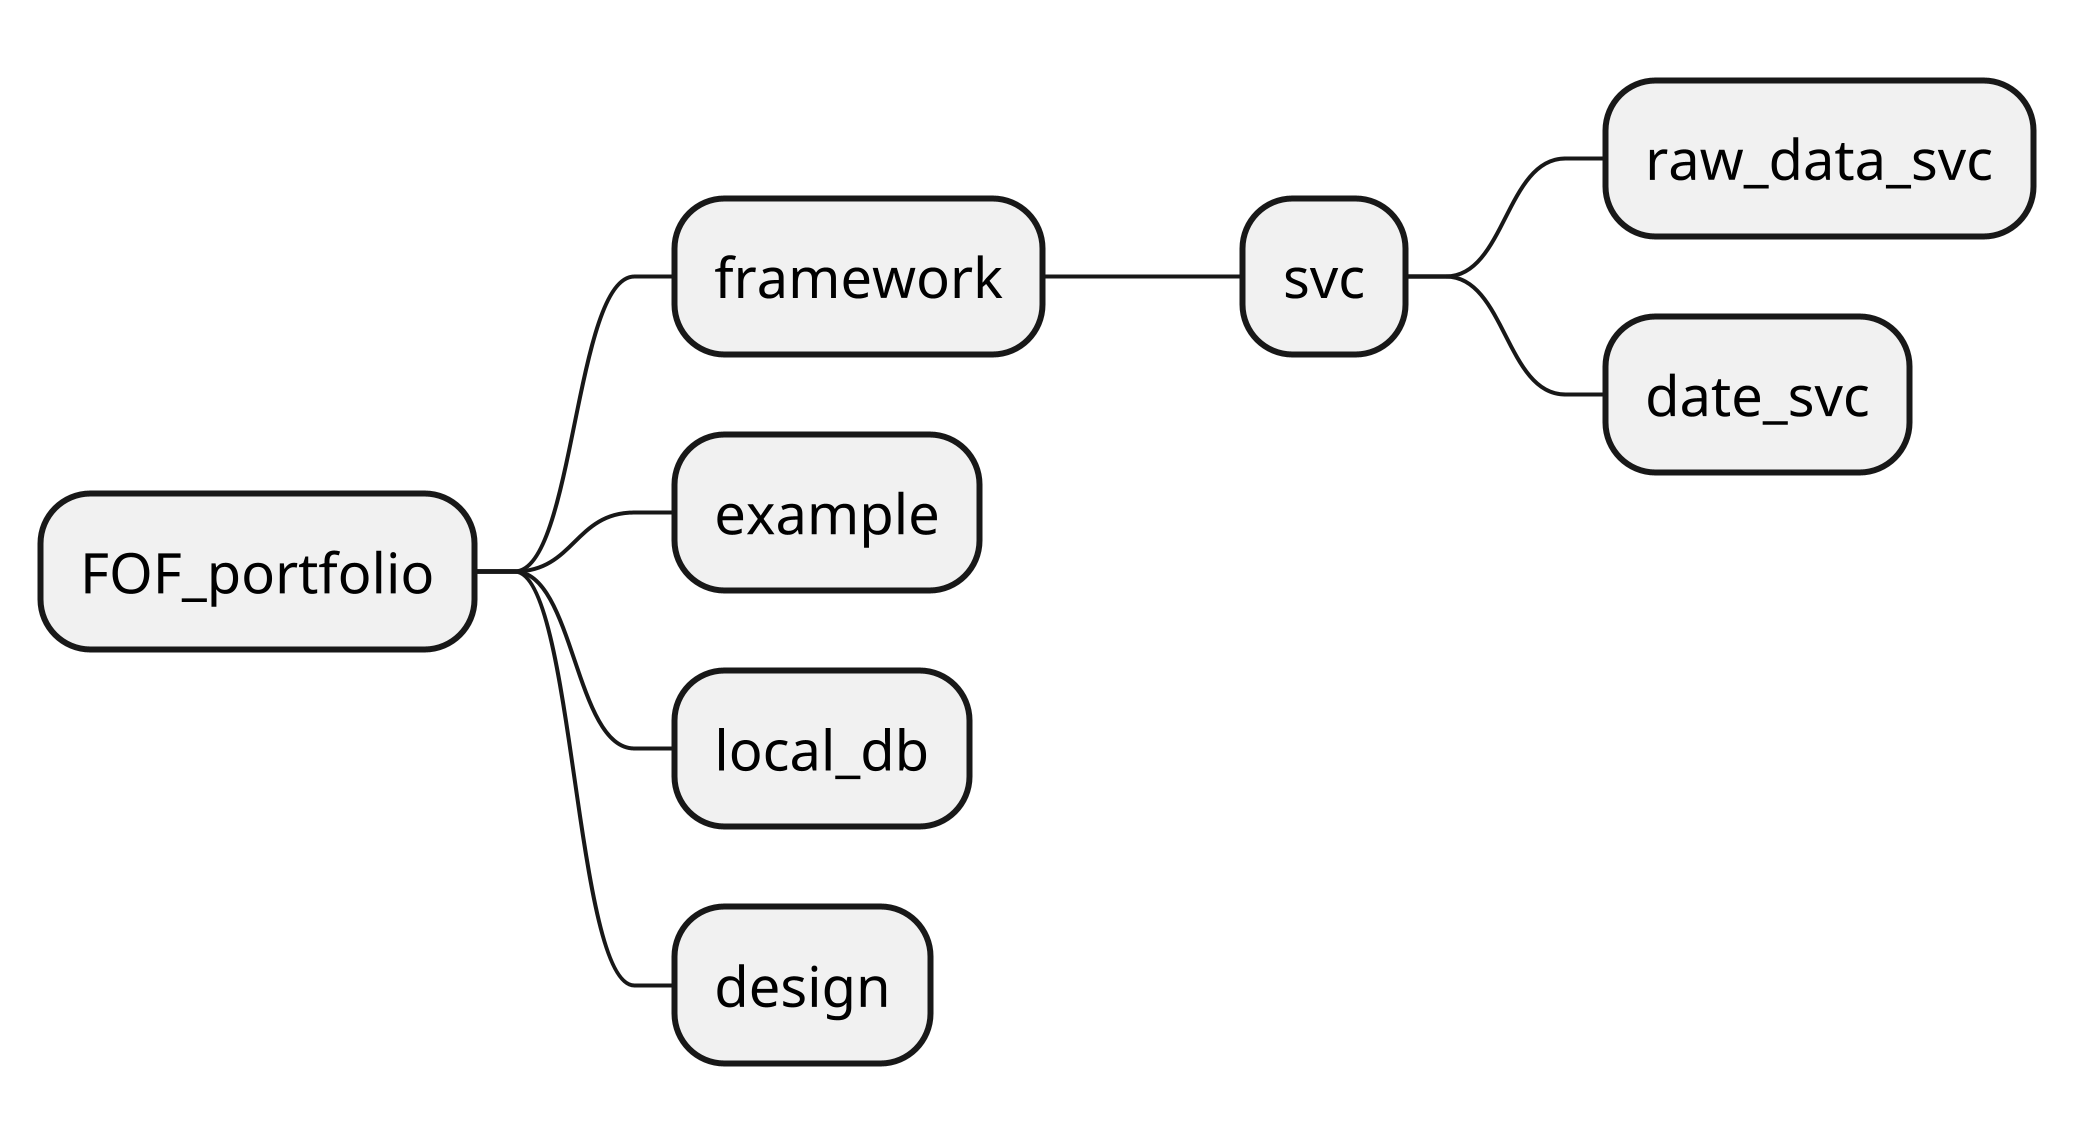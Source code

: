 @startmindmap
scale 8192*8192

* FOF_portfolio
    ** framework
        *** svc
            **** raw_data_svc
            **** date_svc
    ** example
    ** local_db
    ** design

@endmindmap